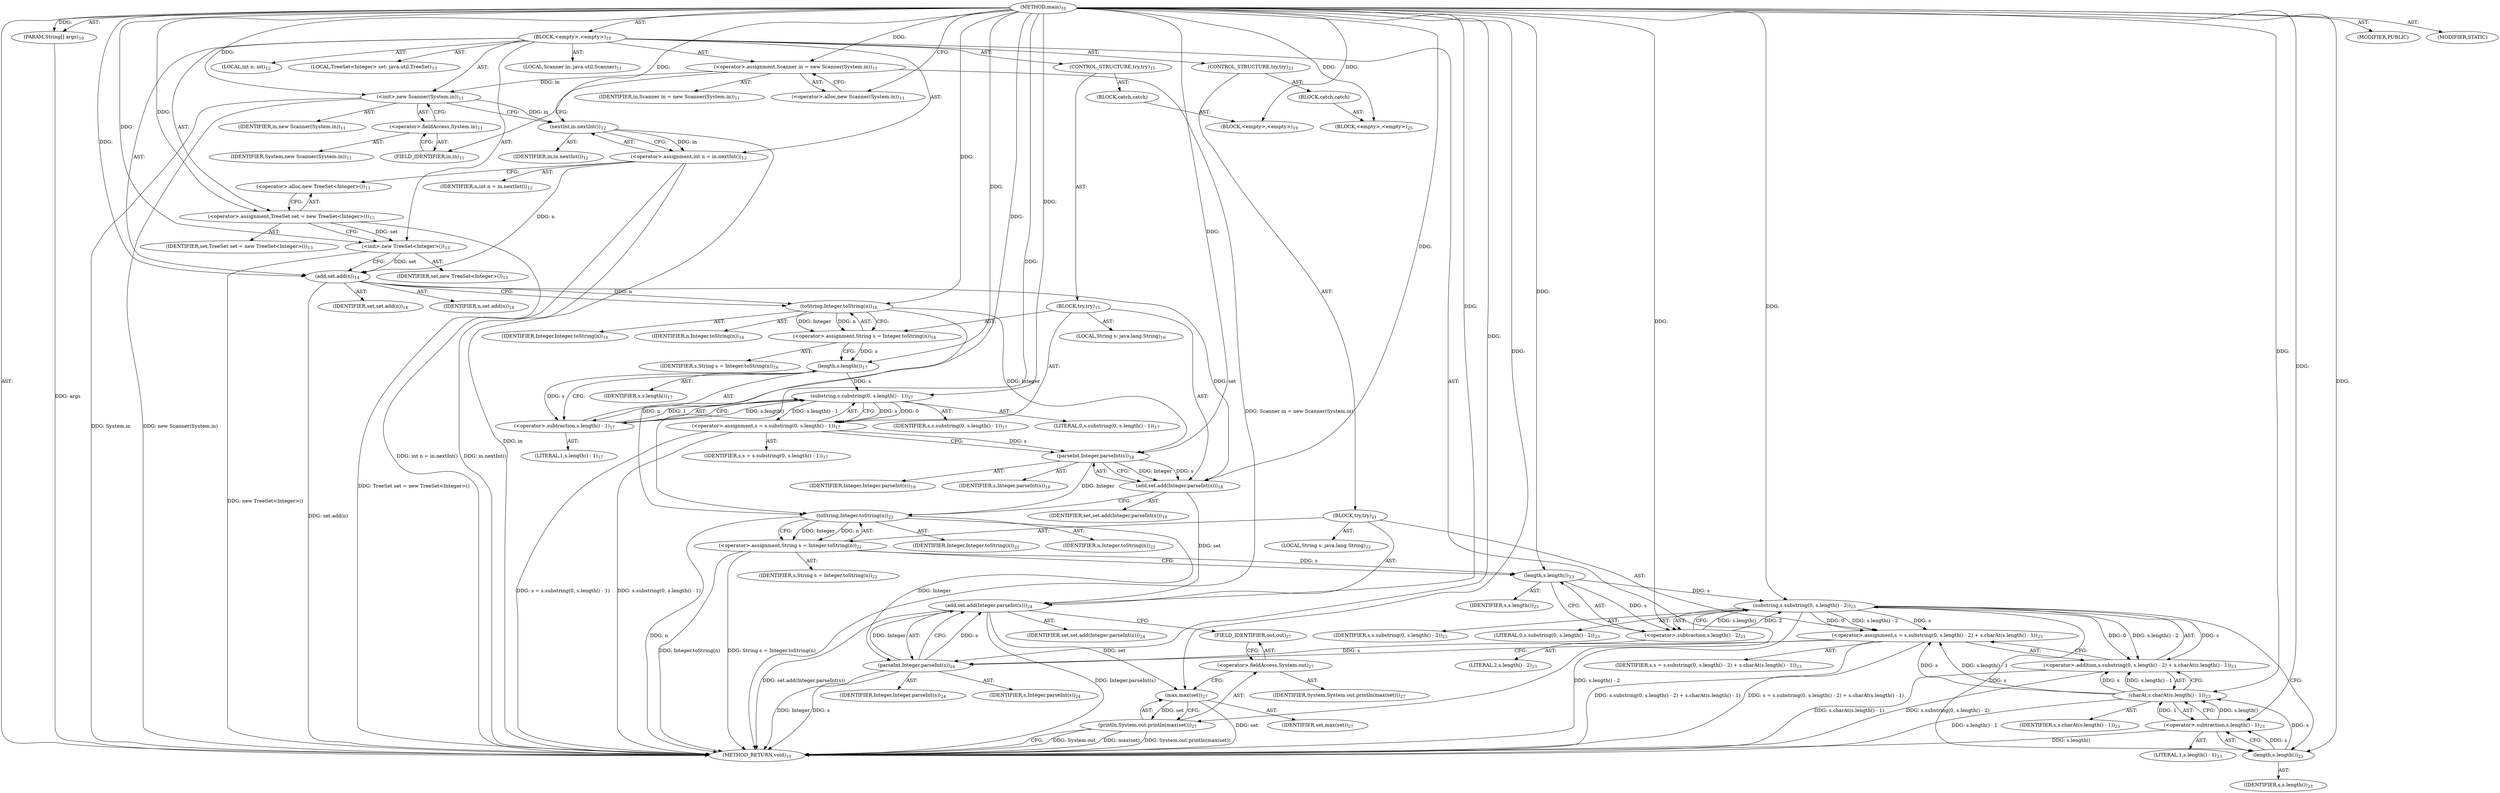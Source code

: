 digraph "main" {  
"21" [label = <(METHOD,main)<SUB>10</SUB>> ]
"22" [label = <(PARAM,String[] args)<SUB>10</SUB>> ]
"23" [label = <(BLOCK,&lt;empty&gt;,&lt;empty&gt;)<SUB>10</SUB>> ]
"4" [label = <(LOCAL,Scanner in: java.util.Scanner)<SUB>11</SUB>> ]
"24" [label = <(&lt;operator&gt;.assignment,Scanner in = new Scanner(System.in))<SUB>11</SUB>> ]
"25" [label = <(IDENTIFIER,in,Scanner in = new Scanner(System.in))<SUB>11</SUB>> ]
"26" [label = <(&lt;operator&gt;.alloc,new Scanner(System.in))<SUB>11</SUB>> ]
"27" [label = <(&lt;init&gt;,new Scanner(System.in))<SUB>11</SUB>> ]
"3" [label = <(IDENTIFIER,in,new Scanner(System.in))<SUB>11</SUB>> ]
"28" [label = <(&lt;operator&gt;.fieldAccess,System.in)<SUB>11</SUB>> ]
"29" [label = <(IDENTIFIER,System,new Scanner(System.in))<SUB>11</SUB>> ]
"30" [label = <(FIELD_IDENTIFIER,in,in)<SUB>11</SUB>> ]
"31" [label = <(LOCAL,int n: int)<SUB>12</SUB>> ]
"32" [label = <(&lt;operator&gt;.assignment,int n = in.nextInt())<SUB>12</SUB>> ]
"33" [label = <(IDENTIFIER,n,int n = in.nextInt())<SUB>12</SUB>> ]
"34" [label = <(nextInt,in.nextInt())<SUB>12</SUB>> ]
"35" [label = <(IDENTIFIER,in,in.nextInt())<SUB>12</SUB>> ]
"6" [label = <(LOCAL,TreeSet&lt;Integer&gt; set: java.util.TreeSet)<SUB>13</SUB>> ]
"36" [label = <(&lt;operator&gt;.assignment,TreeSet set = new TreeSet&lt;Integer&gt;())<SUB>13</SUB>> ]
"37" [label = <(IDENTIFIER,set,TreeSet set = new TreeSet&lt;Integer&gt;())<SUB>13</SUB>> ]
"38" [label = <(&lt;operator&gt;.alloc,new TreeSet&lt;Integer&gt;())<SUB>13</SUB>> ]
"39" [label = <(&lt;init&gt;,new TreeSet&lt;Integer&gt;())<SUB>13</SUB>> ]
"5" [label = <(IDENTIFIER,set,new TreeSet&lt;Integer&gt;())<SUB>13</SUB>> ]
"40" [label = <(add,set.add(n))<SUB>14</SUB>> ]
"41" [label = <(IDENTIFIER,set,set.add(n))<SUB>14</SUB>> ]
"42" [label = <(IDENTIFIER,n,set.add(n))<SUB>14</SUB>> ]
"43" [label = <(CONTROL_STRUCTURE,try,try)<SUB>15</SUB>> ]
"44" [label = <(BLOCK,try,try)<SUB>15</SUB>> ]
"45" [label = <(LOCAL,String s: java.lang.String)<SUB>16</SUB>> ]
"46" [label = <(&lt;operator&gt;.assignment,String s = Integer.toString(n))<SUB>16</SUB>> ]
"47" [label = <(IDENTIFIER,s,String s = Integer.toString(n))<SUB>16</SUB>> ]
"48" [label = <(toString,Integer.toString(n))<SUB>16</SUB>> ]
"49" [label = <(IDENTIFIER,Integer,Integer.toString(n))<SUB>16</SUB>> ]
"50" [label = <(IDENTIFIER,n,Integer.toString(n))<SUB>16</SUB>> ]
"51" [label = <(&lt;operator&gt;.assignment,s = s.substring(0, s.length() - 1))<SUB>17</SUB>> ]
"52" [label = <(IDENTIFIER,s,s = s.substring(0, s.length() - 1))<SUB>17</SUB>> ]
"53" [label = <(substring,s.substring(0, s.length() - 1))<SUB>17</SUB>> ]
"54" [label = <(IDENTIFIER,s,s.substring(0, s.length() - 1))<SUB>17</SUB>> ]
"55" [label = <(LITERAL,0,s.substring(0, s.length() - 1))<SUB>17</SUB>> ]
"56" [label = <(&lt;operator&gt;.subtraction,s.length() - 1)<SUB>17</SUB>> ]
"57" [label = <(length,s.length())<SUB>17</SUB>> ]
"58" [label = <(IDENTIFIER,s,s.length())<SUB>17</SUB>> ]
"59" [label = <(LITERAL,1,s.length() - 1)<SUB>17</SUB>> ]
"60" [label = <(add,set.add(Integer.parseInt(s)))<SUB>18</SUB>> ]
"61" [label = <(IDENTIFIER,set,set.add(Integer.parseInt(s)))<SUB>18</SUB>> ]
"62" [label = <(parseInt,Integer.parseInt(s))<SUB>18</SUB>> ]
"63" [label = <(IDENTIFIER,Integer,Integer.parseInt(s))<SUB>18</SUB>> ]
"64" [label = <(IDENTIFIER,s,Integer.parseInt(s))<SUB>18</SUB>> ]
"65" [label = <(BLOCK,catch,catch)> ]
"66" [label = <(BLOCK,&lt;empty&gt;,&lt;empty&gt;)<SUB>19</SUB>> ]
"67" [label = <(CONTROL_STRUCTURE,try,try)<SUB>21</SUB>> ]
"68" [label = <(BLOCK,try,try)<SUB>21</SUB>> ]
"69" [label = <(LOCAL,String s: java.lang.String)<SUB>22</SUB>> ]
"70" [label = <(&lt;operator&gt;.assignment,String s = Integer.toString(n))<SUB>22</SUB>> ]
"71" [label = <(IDENTIFIER,s,String s = Integer.toString(n))<SUB>22</SUB>> ]
"72" [label = <(toString,Integer.toString(n))<SUB>22</SUB>> ]
"73" [label = <(IDENTIFIER,Integer,Integer.toString(n))<SUB>22</SUB>> ]
"74" [label = <(IDENTIFIER,n,Integer.toString(n))<SUB>22</SUB>> ]
"75" [label = <(&lt;operator&gt;.assignment,s = s.substring(0, s.length() - 2) + s.charAt(s.length() - 1))<SUB>23</SUB>> ]
"76" [label = <(IDENTIFIER,s,s = s.substring(0, s.length() - 2) + s.charAt(s.length() - 1))<SUB>23</SUB>> ]
"77" [label = <(&lt;operator&gt;.addition,s.substring(0, s.length() - 2) + s.charAt(s.length() - 1))<SUB>23</SUB>> ]
"78" [label = <(substring,s.substring(0, s.length() - 2))<SUB>23</SUB>> ]
"79" [label = <(IDENTIFIER,s,s.substring(0, s.length() - 2))<SUB>23</SUB>> ]
"80" [label = <(LITERAL,0,s.substring(0, s.length() - 2))<SUB>23</SUB>> ]
"81" [label = <(&lt;operator&gt;.subtraction,s.length() - 2)<SUB>23</SUB>> ]
"82" [label = <(length,s.length())<SUB>23</SUB>> ]
"83" [label = <(IDENTIFIER,s,s.length())<SUB>23</SUB>> ]
"84" [label = <(LITERAL,2,s.length() - 2)<SUB>23</SUB>> ]
"85" [label = <(charAt,s.charAt(s.length() - 1))<SUB>23</SUB>> ]
"86" [label = <(IDENTIFIER,s,s.charAt(s.length() - 1))<SUB>23</SUB>> ]
"87" [label = <(&lt;operator&gt;.subtraction,s.length() - 1)<SUB>23</SUB>> ]
"88" [label = <(length,s.length())<SUB>23</SUB>> ]
"89" [label = <(IDENTIFIER,s,s.length())<SUB>23</SUB>> ]
"90" [label = <(LITERAL,1,s.length() - 1)<SUB>23</SUB>> ]
"91" [label = <(add,set.add(Integer.parseInt(s)))<SUB>24</SUB>> ]
"92" [label = <(IDENTIFIER,set,set.add(Integer.parseInt(s)))<SUB>24</SUB>> ]
"93" [label = <(parseInt,Integer.parseInt(s))<SUB>24</SUB>> ]
"94" [label = <(IDENTIFIER,Integer,Integer.parseInt(s))<SUB>24</SUB>> ]
"95" [label = <(IDENTIFIER,s,Integer.parseInt(s))<SUB>24</SUB>> ]
"96" [label = <(BLOCK,catch,catch)> ]
"97" [label = <(BLOCK,&lt;empty&gt;,&lt;empty&gt;)<SUB>25</SUB>> ]
"98" [label = <(println,System.out.println(max(set)))<SUB>27</SUB>> ]
"99" [label = <(&lt;operator&gt;.fieldAccess,System.out)<SUB>27</SUB>> ]
"100" [label = <(IDENTIFIER,System,System.out.println(max(set)))<SUB>27</SUB>> ]
"101" [label = <(FIELD_IDENTIFIER,out,out)<SUB>27</SUB>> ]
"102" [label = <(max,max(set))<SUB>27</SUB>> ]
"103" [label = <(IDENTIFIER,set,max(set))<SUB>27</SUB>> ]
"104" [label = <(MODIFIER,PUBLIC)> ]
"105" [label = <(MODIFIER,STATIC)> ]
"106" [label = <(METHOD_RETURN,void)<SUB>10</SUB>> ]
  "21" -> "22"  [ label = "AST: "] 
  "21" -> "23"  [ label = "AST: "] 
  "21" -> "104"  [ label = "AST: "] 
  "21" -> "105"  [ label = "AST: "] 
  "21" -> "106"  [ label = "AST: "] 
  "23" -> "4"  [ label = "AST: "] 
  "23" -> "24"  [ label = "AST: "] 
  "23" -> "27"  [ label = "AST: "] 
  "23" -> "31"  [ label = "AST: "] 
  "23" -> "32"  [ label = "AST: "] 
  "23" -> "6"  [ label = "AST: "] 
  "23" -> "36"  [ label = "AST: "] 
  "23" -> "39"  [ label = "AST: "] 
  "23" -> "40"  [ label = "AST: "] 
  "23" -> "43"  [ label = "AST: "] 
  "23" -> "67"  [ label = "AST: "] 
  "23" -> "98"  [ label = "AST: "] 
  "24" -> "25"  [ label = "AST: "] 
  "24" -> "26"  [ label = "AST: "] 
  "27" -> "3"  [ label = "AST: "] 
  "27" -> "28"  [ label = "AST: "] 
  "28" -> "29"  [ label = "AST: "] 
  "28" -> "30"  [ label = "AST: "] 
  "32" -> "33"  [ label = "AST: "] 
  "32" -> "34"  [ label = "AST: "] 
  "34" -> "35"  [ label = "AST: "] 
  "36" -> "37"  [ label = "AST: "] 
  "36" -> "38"  [ label = "AST: "] 
  "39" -> "5"  [ label = "AST: "] 
  "40" -> "41"  [ label = "AST: "] 
  "40" -> "42"  [ label = "AST: "] 
  "43" -> "44"  [ label = "AST: "] 
  "43" -> "65"  [ label = "AST: "] 
  "44" -> "45"  [ label = "AST: "] 
  "44" -> "46"  [ label = "AST: "] 
  "44" -> "51"  [ label = "AST: "] 
  "44" -> "60"  [ label = "AST: "] 
  "46" -> "47"  [ label = "AST: "] 
  "46" -> "48"  [ label = "AST: "] 
  "48" -> "49"  [ label = "AST: "] 
  "48" -> "50"  [ label = "AST: "] 
  "51" -> "52"  [ label = "AST: "] 
  "51" -> "53"  [ label = "AST: "] 
  "53" -> "54"  [ label = "AST: "] 
  "53" -> "55"  [ label = "AST: "] 
  "53" -> "56"  [ label = "AST: "] 
  "56" -> "57"  [ label = "AST: "] 
  "56" -> "59"  [ label = "AST: "] 
  "57" -> "58"  [ label = "AST: "] 
  "60" -> "61"  [ label = "AST: "] 
  "60" -> "62"  [ label = "AST: "] 
  "62" -> "63"  [ label = "AST: "] 
  "62" -> "64"  [ label = "AST: "] 
  "65" -> "66"  [ label = "AST: "] 
  "67" -> "68"  [ label = "AST: "] 
  "67" -> "96"  [ label = "AST: "] 
  "68" -> "69"  [ label = "AST: "] 
  "68" -> "70"  [ label = "AST: "] 
  "68" -> "75"  [ label = "AST: "] 
  "68" -> "91"  [ label = "AST: "] 
  "70" -> "71"  [ label = "AST: "] 
  "70" -> "72"  [ label = "AST: "] 
  "72" -> "73"  [ label = "AST: "] 
  "72" -> "74"  [ label = "AST: "] 
  "75" -> "76"  [ label = "AST: "] 
  "75" -> "77"  [ label = "AST: "] 
  "77" -> "78"  [ label = "AST: "] 
  "77" -> "85"  [ label = "AST: "] 
  "78" -> "79"  [ label = "AST: "] 
  "78" -> "80"  [ label = "AST: "] 
  "78" -> "81"  [ label = "AST: "] 
  "81" -> "82"  [ label = "AST: "] 
  "81" -> "84"  [ label = "AST: "] 
  "82" -> "83"  [ label = "AST: "] 
  "85" -> "86"  [ label = "AST: "] 
  "85" -> "87"  [ label = "AST: "] 
  "87" -> "88"  [ label = "AST: "] 
  "87" -> "90"  [ label = "AST: "] 
  "88" -> "89"  [ label = "AST: "] 
  "91" -> "92"  [ label = "AST: "] 
  "91" -> "93"  [ label = "AST: "] 
  "93" -> "94"  [ label = "AST: "] 
  "93" -> "95"  [ label = "AST: "] 
  "96" -> "97"  [ label = "AST: "] 
  "98" -> "99"  [ label = "AST: "] 
  "98" -> "102"  [ label = "AST: "] 
  "99" -> "100"  [ label = "AST: "] 
  "99" -> "101"  [ label = "AST: "] 
  "102" -> "103"  [ label = "AST: "] 
  "24" -> "30"  [ label = "CFG: "] 
  "27" -> "34"  [ label = "CFG: "] 
  "32" -> "38"  [ label = "CFG: "] 
  "36" -> "39"  [ label = "CFG: "] 
  "39" -> "40"  [ label = "CFG: "] 
  "40" -> "48"  [ label = "CFG: "] 
  "98" -> "106"  [ label = "CFG: "] 
  "26" -> "24"  [ label = "CFG: "] 
  "28" -> "27"  [ label = "CFG: "] 
  "34" -> "32"  [ label = "CFG: "] 
  "38" -> "36"  [ label = "CFG: "] 
  "99" -> "102"  [ label = "CFG: "] 
  "102" -> "98"  [ label = "CFG: "] 
  "30" -> "28"  [ label = "CFG: "] 
  "46" -> "57"  [ label = "CFG: "] 
  "51" -> "62"  [ label = "CFG: "] 
  "60" -> "72"  [ label = "CFG: "] 
  "70" -> "82"  [ label = "CFG: "] 
  "75" -> "93"  [ label = "CFG: "] 
  "91" -> "101"  [ label = "CFG: "] 
  "101" -> "99"  [ label = "CFG: "] 
  "48" -> "46"  [ label = "CFG: "] 
  "53" -> "51"  [ label = "CFG: "] 
  "62" -> "60"  [ label = "CFG: "] 
  "72" -> "70"  [ label = "CFG: "] 
  "77" -> "75"  [ label = "CFG: "] 
  "93" -> "91"  [ label = "CFG: "] 
  "56" -> "53"  [ label = "CFG: "] 
  "78" -> "88"  [ label = "CFG: "] 
  "85" -> "77"  [ label = "CFG: "] 
  "57" -> "56"  [ label = "CFG: "] 
  "81" -> "78"  [ label = "CFG: "] 
  "87" -> "85"  [ label = "CFG: "] 
  "82" -> "81"  [ label = "CFG: "] 
  "88" -> "87"  [ label = "CFG: "] 
  "21" -> "26"  [ label = "CFG: "] 
  "22" -> "106"  [ label = "DDG: args"] 
  "24" -> "106"  [ label = "DDG: Scanner in = new Scanner(System.in)"] 
  "27" -> "106"  [ label = "DDG: System.in"] 
  "27" -> "106"  [ label = "DDG: new Scanner(System.in)"] 
  "34" -> "106"  [ label = "DDG: in"] 
  "32" -> "106"  [ label = "DDG: in.nextInt()"] 
  "32" -> "106"  [ label = "DDG: int n = in.nextInt()"] 
  "36" -> "106"  [ label = "DDG: TreeSet set = new TreeSet&lt;Integer&gt;()"] 
  "39" -> "106"  [ label = "DDG: new TreeSet&lt;Integer&gt;()"] 
  "40" -> "106"  [ label = "DDG: set.add(n)"] 
  "51" -> "106"  [ label = "DDG: s.substring(0, s.length() - 1)"] 
  "51" -> "106"  [ label = "DDG: s = s.substring(0, s.length() - 1)"] 
  "72" -> "106"  [ label = "DDG: n"] 
  "70" -> "106"  [ label = "DDG: Integer.toString(n)"] 
  "70" -> "106"  [ label = "DDG: String s = Integer.toString(n)"] 
  "78" -> "106"  [ label = "DDG: s.length() - 2"] 
  "77" -> "106"  [ label = "DDG: s.substring(0, s.length() - 2)"] 
  "87" -> "106"  [ label = "DDG: s.length()"] 
  "85" -> "106"  [ label = "DDG: s.length() - 1"] 
  "77" -> "106"  [ label = "DDG: s.charAt(s.length() - 1)"] 
  "75" -> "106"  [ label = "DDG: s.substring(0, s.length() - 2) + s.charAt(s.length() - 1)"] 
  "75" -> "106"  [ label = "DDG: s = s.substring(0, s.length() - 2) + s.charAt(s.length() - 1)"] 
  "93" -> "106"  [ label = "DDG: Integer"] 
  "93" -> "106"  [ label = "DDG: s"] 
  "91" -> "106"  [ label = "DDG: Integer.parseInt(s)"] 
  "91" -> "106"  [ label = "DDG: set.add(Integer.parseInt(s))"] 
  "98" -> "106"  [ label = "DDG: System.out"] 
  "102" -> "106"  [ label = "DDG: set"] 
  "98" -> "106"  [ label = "DDG: max(set)"] 
  "98" -> "106"  [ label = "DDG: System.out.println(max(set))"] 
  "21" -> "22"  [ label = "DDG: "] 
  "21" -> "24"  [ label = "DDG: "] 
  "34" -> "32"  [ label = "DDG: in"] 
  "21" -> "36"  [ label = "DDG: "] 
  "24" -> "27"  [ label = "DDG: in"] 
  "21" -> "27"  [ label = "DDG: "] 
  "36" -> "39"  [ label = "DDG: set"] 
  "21" -> "39"  [ label = "DDG: "] 
  "39" -> "40"  [ label = "DDG: set"] 
  "21" -> "40"  [ label = "DDG: "] 
  "32" -> "40"  [ label = "DDG: n"] 
  "102" -> "98"  [ label = "DDG: set"] 
  "27" -> "34"  [ label = "DDG: in"] 
  "21" -> "34"  [ label = "DDG: "] 
  "48" -> "46"  [ label = "DDG: Integer"] 
  "48" -> "46"  [ label = "DDG: n"] 
  "53" -> "51"  [ label = "DDG: s"] 
  "53" -> "51"  [ label = "DDG: 0"] 
  "53" -> "51"  [ label = "DDG: s.length() - 1"] 
  "21" -> "66"  [ label = "DDG: "] 
  "72" -> "70"  [ label = "DDG: Integer"] 
  "72" -> "70"  [ label = "DDG: n"] 
  "78" -> "75"  [ label = "DDG: s"] 
  "78" -> "75"  [ label = "DDG: 0"] 
  "78" -> "75"  [ label = "DDG: s.length() - 2"] 
  "85" -> "75"  [ label = "DDG: s"] 
  "85" -> "75"  [ label = "DDG: s.length() - 1"] 
  "21" -> "97"  [ label = "DDG: "] 
  "91" -> "102"  [ label = "DDG: set"] 
  "21" -> "102"  [ label = "DDG: "] 
  "40" -> "60"  [ label = "DDG: set"] 
  "21" -> "60"  [ label = "DDG: "] 
  "62" -> "60"  [ label = "DDG: Integer"] 
  "62" -> "60"  [ label = "DDG: s"] 
  "60" -> "91"  [ label = "DDG: set"] 
  "21" -> "91"  [ label = "DDG: "] 
  "93" -> "91"  [ label = "DDG: Integer"] 
  "93" -> "91"  [ label = "DDG: s"] 
  "21" -> "48"  [ label = "DDG: "] 
  "40" -> "48"  [ label = "DDG: n"] 
  "57" -> "53"  [ label = "DDG: s"] 
  "21" -> "53"  [ label = "DDG: "] 
  "56" -> "53"  [ label = "DDG: s.length()"] 
  "56" -> "53"  [ label = "DDG: 1"] 
  "48" -> "62"  [ label = "DDG: Integer"] 
  "21" -> "62"  [ label = "DDG: "] 
  "51" -> "62"  [ label = "DDG: s"] 
  "62" -> "72"  [ label = "DDG: Integer"] 
  "21" -> "72"  [ label = "DDG: "] 
  "48" -> "72"  [ label = "DDG: n"] 
  "78" -> "77"  [ label = "DDG: s"] 
  "78" -> "77"  [ label = "DDG: 0"] 
  "78" -> "77"  [ label = "DDG: s.length() - 2"] 
  "85" -> "77"  [ label = "DDG: s"] 
  "85" -> "77"  [ label = "DDG: s.length() - 1"] 
  "72" -> "93"  [ label = "DDG: Integer"] 
  "21" -> "93"  [ label = "DDG: "] 
  "75" -> "93"  [ label = "DDG: s"] 
  "57" -> "56"  [ label = "DDG: s"] 
  "21" -> "56"  [ label = "DDG: "] 
  "82" -> "78"  [ label = "DDG: s"] 
  "21" -> "78"  [ label = "DDG: "] 
  "81" -> "78"  [ label = "DDG: s.length()"] 
  "81" -> "78"  [ label = "DDG: 2"] 
  "88" -> "85"  [ label = "DDG: s"] 
  "21" -> "85"  [ label = "DDG: "] 
  "87" -> "85"  [ label = "DDG: s.length()"] 
  "87" -> "85"  [ label = "DDG: 1"] 
  "46" -> "57"  [ label = "DDG: s"] 
  "21" -> "57"  [ label = "DDG: "] 
  "82" -> "81"  [ label = "DDG: s"] 
  "21" -> "81"  [ label = "DDG: "] 
  "88" -> "87"  [ label = "DDG: s"] 
  "21" -> "87"  [ label = "DDG: "] 
  "70" -> "82"  [ label = "DDG: s"] 
  "21" -> "82"  [ label = "DDG: "] 
  "78" -> "88"  [ label = "DDG: s"] 
  "21" -> "88"  [ label = "DDG: "] 
}
